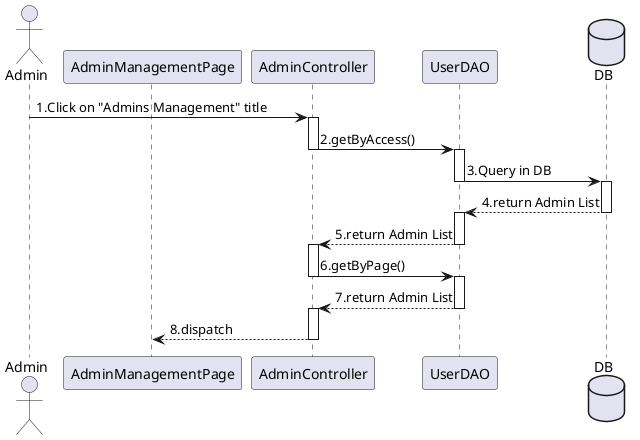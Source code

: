 @startuml

actor       Admin
participant AdminManagementPage
participant AdminController
participant UserDAO
database DB

Admin -> AdminController  --++: 1.Click on "Admins Management" title
AdminController -> UserDAO --++: 2.getByAccess()
UserDAO -> DB --++ : 3.Query in DB
DB --> UserDAO --++: 4.return Admin List
UserDAO --> AdminController --++: 5.return Admin List
AdminController -> UserDAO --++: 6.getByPage()
UserDAO --> AdminController --++: 7.return Admin List
AdminController --> AdminManagementPage --: 8.dispatch

@enduml